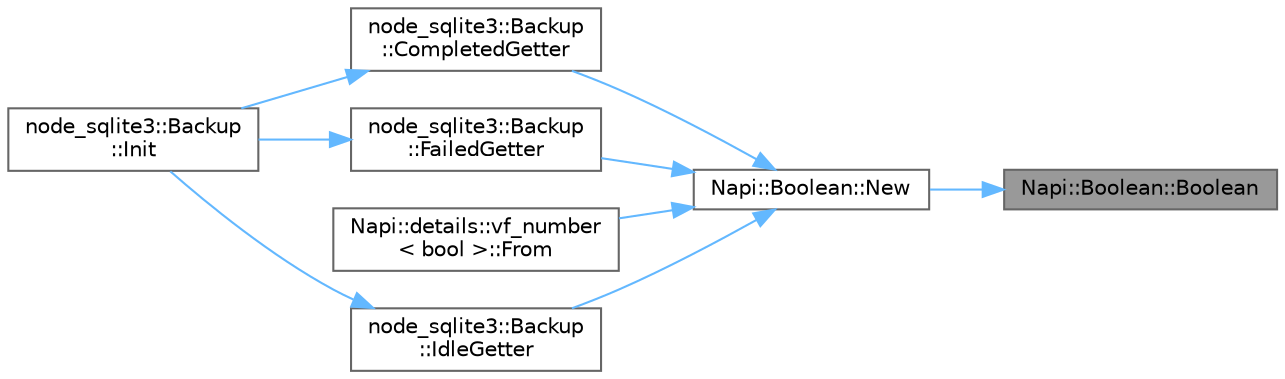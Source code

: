 digraph "Napi::Boolean::Boolean"
{
 // LATEX_PDF_SIZE
  bgcolor="transparent";
  edge [fontname=Helvetica,fontsize=10,labelfontname=Helvetica,labelfontsize=10];
  node [fontname=Helvetica,fontsize=10,shape=box,height=0.2,width=0.4];
  rankdir="RL";
  Node1 [id="Node000001",label="Napi::Boolean::Boolean",height=0.2,width=0.4,color="gray40", fillcolor="grey60", style="filled", fontcolor="black",tooltip="Creates a new empty Boolean instance."];
  Node1 -> Node2 [id="edge1_Node000001_Node000002",dir="back",color="steelblue1",style="solid",tooltip=" "];
  Node2 [id="Node000002",label="Napi::Boolean::New",height=0.2,width=0.4,color="grey40", fillcolor="white", style="filled",URL="$class_napi_1_1_boolean.html#aabad369f3cb107c7c1f6ddd2c6054d0a",tooltip=" "];
  Node2 -> Node3 [id="edge2_Node000002_Node000003",dir="back",color="steelblue1",style="solid",tooltip=" "];
  Node3 [id="Node000003",label="node_sqlite3::Backup\l::CompletedGetter",height=0.2,width=0.4,color="grey40", fillcolor="white", style="filled",URL="$classnode__sqlite3_1_1_backup.html#a77737db524c7fa31b35e430f0dec0634",tooltip=" "];
  Node3 -> Node4 [id="edge3_Node000003_Node000004",dir="back",color="steelblue1",style="solid",tooltip=" "];
  Node4 [id="Node000004",label="node_sqlite3::Backup\l::Init",height=0.2,width=0.4,color="grey40", fillcolor="white", style="filled",URL="$classnode__sqlite3_1_1_backup.html#ae511b656411586039109b41428e3b4f1",tooltip=" "];
  Node2 -> Node5 [id="edge4_Node000002_Node000005",dir="back",color="steelblue1",style="solid",tooltip=" "];
  Node5 [id="Node000005",label="node_sqlite3::Backup\l::FailedGetter",height=0.2,width=0.4,color="grey40", fillcolor="white", style="filled",URL="$classnode__sqlite3_1_1_backup.html#a5489a98ba1697a5820516b646bb6780e",tooltip=" "];
  Node5 -> Node4 [id="edge5_Node000005_Node000004",dir="back",color="steelblue1",style="solid",tooltip=" "];
  Node2 -> Node6 [id="edge6_Node000002_Node000006",dir="back",color="steelblue1",style="solid",tooltip=" "];
  Node6 [id="Node000006",label="Napi::details::vf_number\l\< bool \>::From",height=0.2,width=0.4,color="grey40", fillcolor="white", style="filled",URL="$struct_napi_1_1details_1_1vf__number_3_01bool_01_4.html#acdb7b84b72a852f86be424e25d2fb03e",tooltip=" "];
  Node2 -> Node7 [id="edge7_Node000002_Node000007",dir="back",color="steelblue1",style="solid",tooltip=" "];
  Node7 [id="Node000007",label="node_sqlite3::Backup\l::IdleGetter",height=0.2,width=0.4,color="grey40", fillcolor="white", style="filled",URL="$classnode__sqlite3_1_1_backup.html#a854ce46290a9fa9a42762822642473a4",tooltip=" "];
  Node7 -> Node4 [id="edge8_Node000007_Node000004",dir="back",color="steelblue1",style="solid",tooltip=" "];
}

